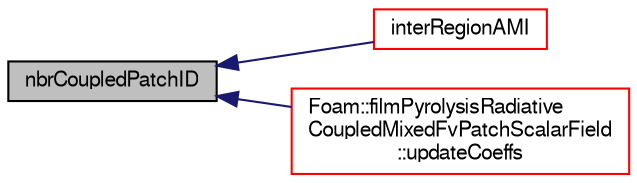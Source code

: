 digraph "nbrCoupledPatchID"
{
  bgcolor="transparent";
  edge [fontname="FreeSans",fontsize="10",labelfontname="FreeSans",labelfontsize="10"];
  node [fontname="FreeSans",fontsize="10",shape=record];
  rankdir="LR";
  Node1140 [label="nbrCoupledPatchID",height=0.2,width=0.4,color="black", fillcolor="grey75", style="filled", fontcolor="black"];
  Node1140 -> Node1141 [dir="back",color="midnightblue",fontsize="10",style="solid",fontname="FreeSans"];
  Node1141 [label="interRegionAMI",height=0.2,width=0.4,color="red",URL="$a28998.html#ae6f98cf640b80963b57aa58591e37009",tooltip="Create or return a new inter-region AMI object. "];
  Node1140 -> Node1143 [dir="back",color="midnightblue",fontsize="10",style="solid",fontname="FreeSans"];
  Node1143 [label="Foam::filmPyrolysisRadiative\lCoupledMixedFvPatchScalarField\l::updateCoeffs",height=0.2,width=0.4,color="red",URL="$a28982.html#a7e24eafac629d3733181cd942d4c902f",tooltip="Update the coefficients associated with the patch field. "];
}
